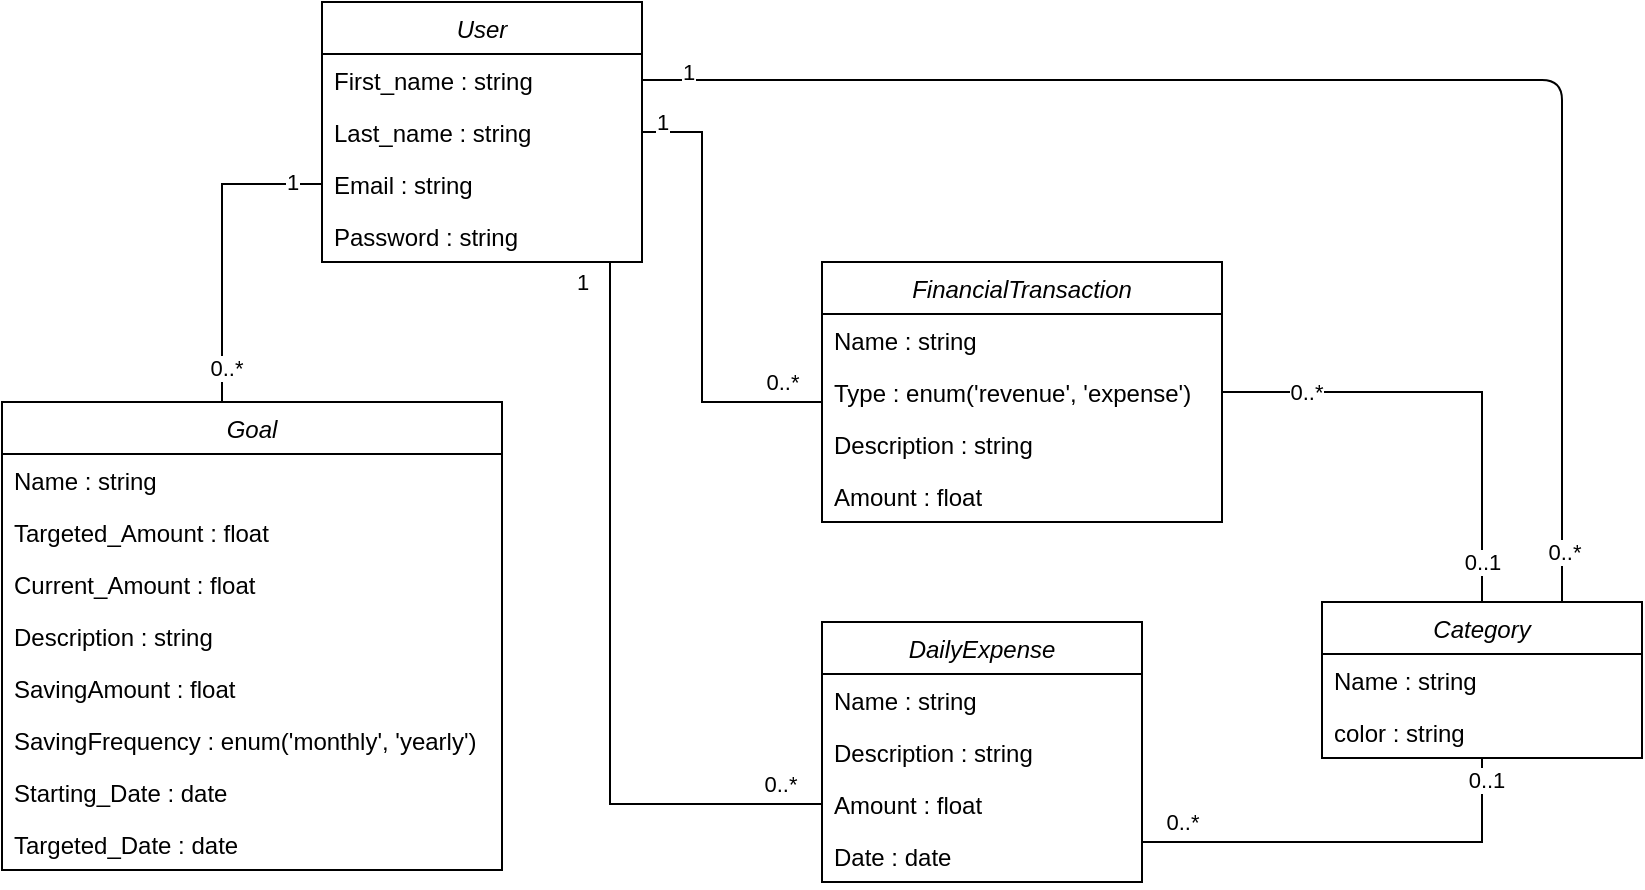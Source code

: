 <mxfile>
    <diagram id="C5RBs43oDa-KdzZeNtuy" name="Page-1">
        <mxGraphModel dx="1134" dy="1782" grid="1" gridSize="10" guides="1" tooltips="1" connect="1" arrows="1" fold="1" page="1" pageScale="1" pageWidth="827" pageHeight="1169" math="0" shadow="0">
            <root>
                <mxCell id="WIyWlLk6GJQsqaUBKTNV-0"/>
                <mxCell id="WIyWlLk6GJQsqaUBKTNV-1" parent="WIyWlLk6GJQsqaUBKTNV-0"/>
                <mxCell id="zkfFHV4jXpPFQw0GAbJ--0" value="User" style="swimlane;fontStyle=2;align=center;verticalAlign=top;childLayout=stackLayout;horizontal=1;startSize=26;horizontalStack=0;resizeParent=1;resizeLast=0;collapsible=1;marginBottom=0;rounded=0;shadow=0;strokeWidth=1;" parent="WIyWlLk6GJQsqaUBKTNV-1" vertex="1">
                    <mxGeometry x="210" y="-200" width="160" height="130" as="geometry">
                        <mxRectangle x="230" y="140" width="160" height="26" as="alternateBounds"/>
                    </mxGeometry>
                </mxCell>
                <mxCell id="zkfFHV4jXpPFQw0GAbJ--1" value="First_name : string" style="text;align=left;verticalAlign=top;spacingLeft=4;spacingRight=4;overflow=hidden;rotatable=0;points=[[0,0.5],[1,0.5]];portConstraint=eastwest;" parent="zkfFHV4jXpPFQw0GAbJ--0" vertex="1">
                    <mxGeometry y="26" width="160" height="26" as="geometry"/>
                </mxCell>
                <mxCell id="lUR_q5g7kUDjVlkvo3_j-0" value="Last_name : string" style="text;align=left;verticalAlign=top;spacingLeft=4;spacingRight=4;overflow=hidden;rotatable=0;points=[[0,0.5],[1,0.5]];portConstraint=eastwest;" parent="zkfFHV4jXpPFQw0GAbJ--0" vertex="1">
                    <mxGeometry y="52" width="160" height="26" as="geometry"/>
                </mxCell>
                <mxCell id="zkfFHV4jXpPFQw0GAbJ--3" value="Email : string" style="text;align=left;verticalAlign=top;spacingLeft=4;spacingRight=4;overflow=hidden;rotatable=0;points=[[0,0.5],[1,0.5]];portConstraint=eastwest;rounded=0;shadow=0;html=0;" parent="zkfFHV4jXpPFQw0GAbJ--0" vertex="1">
                    <mxGeometry y="78" width="160" height="26" as="geometry"/>
                </mxCell>
                <mxCell id="lUR_q5g7kUDjVlkvo3_j-2" value="Password : string" style="text;align=left;verticalAlign=top;spacingLeft=4;spacingRight=4;overflow=hidden;rotatable=0;points=[[0,0.5],[1,0.5]];portConstraint=eastwest;rounded=0;shadow=0;html=0;" parent="zkfFHV4jXpPFQw0GAbJ--0" vertex="1">
                    <mxGeometry y="104" width="160" height="26" as="geometry"/>
                </mxCell>
                <mxCell id="lUR_q5g7kUDjVlkvo3_j-3" value="FinancialTransaction" style="swimlane;fontStyle=2;align=center;verticalAlign=top;childLayout=stackLayout;horizontal=1;startSize=26;horizontalStack=0;resizeParent=1;resizeLast=0;collapsible=1;marginBottom=0;rounded=0;shadow=0;strokeWidth=1;" parent="WIyWlLk6GJQsqaUBKTNV-1" vertex="1">
                    <mxGeometry x="460" y="-70" width="200" height="130" as="geometry">
                        <mxRectangle x="230" y="140" width="160" height="26" as="alternateBounds"/>
                    </mxGeometry>
                </mxCell>
                <mxCell id="8" value="Name : string" style="text;align=left;verticalAlign=top;spacingLeft=4;spacingRight=4;overflow=hidden;rotatable=0;points=[[0,0.5],[1,0.5]];portConstraint=eastwest;" parent="lUR_q5g7kUDjVlkvo3_j-3" vertex="1">
                    <mxGeometry y="26" width="200" height="26" as="geometry"/>
                </mxCell>
                <mxCell id="11" value="Type : enum('revenue', 'expense')" style="text;align=left;verticalAlign=top;spacingLeft=4;spacingRight=4;overflow=hidden;rotatable=0;points=[[0,0.5],[1,0.5]];portConstraint=eastwest;rounded=0;shadow=0;html=0;" parent="lUR_q5g7kUDjVlkvo3_j-3" vertex="1">
                    <mxGeometry y="52" width="200" height="26" as="geometry"/>
                </mxCell>
                <mxCell id="10" value="Description : string" style="text;align=left;verticalAlign=top;spacingLeft=4;spacingRight=4;overflow=hidden;rotatable=0;points=[[0,0.5],[1,0.5]];portConstraint=eastwest;rounded=0;shadow=0;html=0;" parent="lUR_q5g7kUDjVlkvo3_j-3" vertex="1">
                    <mxGeometry y="78" width="200" height="26" as="geometry"/>
                </mxCell>
                <mxCell id="9" value="Amount : float" style="text;align=left;verticalAlign=top;spacingLeft=4;spacingRight=4;overflow=hidden;rotatable=0;points=[[0,0.5],[1,0.5]];portConstraint=eastwest;" parent="lUR_q5g7kUDjVlkvo3_j-3" vertex="1">
                    <mxGeometry y="104" width="200" height="26" as="geometry"/>
                </mxCell>
                <mxCell id="lUR_q5g7kUDjVlkvo3_j-16" style="edgeStyle=orthogonalEdgeStyle;rounded=0;orthogonalLoop=1;jettySize=auto;html=1;exitX=1;exitY=0.5;exitDx=0;exitDy=0;endArrow=none;endFill=0;entryX=0;entryY=0.5;entryDx=0;entryDy=0;" parent="WIyWlLk6GJQsqaUBKTNV-1" source="lUR_q5g7kUDjVlkvo3_j-0" target="11" edge="1">
                    <mxGeometry relative="1" as="geometry">
                        <mxPoint x="410" y="185" as="targetPoint"/>
                        <Array as="points">
                            <mxPoint x="400" y="-135"/>
                            <mxPoint x="400"/>
                            <mxPoint x="460"/>
                        </Array>
                    </mxGeometry>
                </mxCell>
                <mxCell id="lUR_q5g7kUDjVlkvo3_j-32" value="1" style="edgeLabel;html=1;align=center;verticalAlign=middle;resizable=0;points=[];" parent="lUR_q5g7kUDjVlkvo3_j-16" vertex="1" connectable="0">
                    <mxGeometry x="-0.72" relative="1" as="geometry">
                        <mxPoint x="-20" y="-7" as="offset"/>
                    </mxGeometry>
                </mxCell>
                <mxCell id="lUR_q5g7kUDjVlkvo3_j-33" value="0..*" style="edgeLabel;html=1;align=center;verticalAlign=middle;resizable=0;points=[];" parent="lUR_q5g7kUDjVlkvo3_j-16" vertex="1" connectable="0">
                    <mxGeometry x="0.757" relative="1" as="geometry">
                        <mxPoint x="3" y="-10" as="offset"/>
                    </mxGeometry>
                </mxCell>
                <mxCell id="lUR_q5g7kUDjVlkvo3_j-17" value="DailyExpense" style="swimlane;fontStyle=2;align=center;verticalAlign=top;childLayout=stackLayout;horizontal=1;startSize=26;horizontalStack=0;resizeParent=1;resizeLast=0;collapsible=1;marginBottom=0;rounded=0;shadow=0;strokeWidth=1;" parent="WIyWlLk6GJQsqaUBKTNV-1" vertex="1">
                    <mxGeometry x="460" y="110" width="160" height="130" as="geometry">
                        <mxRectangle x="460" y="110" width="160" height="26" as="alternateBounds"/>
                    </mxGeometry>
                </mxCell>
                <mxCell id="16" value="Name : string" style="text;align=left;verticalAlign=top;spacingLeft=4;spacingRight=4;overflow=hidden;rotatable=0;points=[[0,0.5],[1,0.5]];portConstraint=eastwest;" parent="lUR_q5g7kUDjVlkvo3_j-17" vertex="1">
                    <mxGeometry y="26" width="160" height="26" as="geometry"/>
                </mxCell>
                <mxCell id="18" value="Description : string" style="text;align=left;verticalAlign=top;spacingLeft=4;spacingRight=4;overflow=hidden;rotatable=0;points=[[0,0.5],[1,0.5]];portConstraint=eastwest;rounded=0;shadow=0;html=0;" parent="lUR_q5g7kUDjVlkvo3_j-17" vertex="1">
                    <mxGeometry y="52" width="160" height="26" as="geometry"/>
                </mxCell>
                <mxCell id="19" value="Amount : float" style="text;align=left;verticalAlign=top;spacingLeft=4;spacingRight=4;overflow=hidden;rotatable=0;points=[[0,0.5],[1,0.5]];portConstraint=eastwest;" parent="lUR_q5g7kUDjVlkvo3_j-17" vertex="1">
                    <mxGeometry y="78" width="160" height="26" as="geometry"/>
                </mxCell>
                <mxCell id="lUR_q5g7kUDjVlkvo3_j-22" value="Date : date" style="text;align=left;verticalAlign=top;spacingLeft=4;spacingRight=4;overflow=hidden;rotatable=0;points=[[0,0.5],[1,0.5]];portConstraint=eastwest;" parent="lUR_q5g7kUDjVlkvo3_j-17" vertex="1">
                    <mxGeometry y="104" width="160" height="26" as="geometry"/>
                </mxCell>
                <mxCell id="28" style="edgeStyle=orthogonalEdgeStyle;html=1;exitX=0.75;exitY=0;exitDx=0;exitDy=0;entryX=1;entryY=0.5;entryDx=0;entryDy=0;endArrow=none;endFill=0;" parent="WIyWlLk6GJQsqaUBKTNV-1" source="lUR_q5g7kUDjVlkvo3_j-24" target="zkfFHV4jXpPFQw0GAbJ--1" edge="1">
                    <mxGeometry relative="1" as="geometry"/>
                </mxCell>
                <mxCell id="29" value="1" style="edgeLabel;html=1;align=center;verticalAlign=middle;resizable=0;points=[];" parent="28" vertex="1" connectable="0">
                    <mxGeometry x="0.936" y="-4" relative="1" as="geometry">
                        <mxPoint as="offset"/>
                    </mxGeometry>
                </mxCell>
                <mxCell id="30" value="0..*" style="edgeLabel;html=1;align=center;verticalAlign=middle;resizable=0;points=[];" parent="28" vertex="1" connectable="0">
                    <mxGeometry x="-0.932" y="-1" relative="1" as="geometry">
                        <mxPoint y="-1" as="offset"/>
                    </mxGeometry>
                </mxCell>
                <mxCell id="lUR_q5g7kUDjVlkvo3_j-24" value="Category" style="swimlane;fontStyle=2;align=center;verticalAlign=top;childLayout=stackLayout;horizontal=1;startSize=26;horizontalStack=0;resizeParent=1;resizeLast=0;collapsible=1;marginBottom=0;rounded=0;shadow=0;strokeWidth=1;" parent="WIyWlLk6GJQsqaUBKTNV-1" vertex="1">
                    <mxGeometry x="710" y="100" width="160" height="78" as="geometry">
                        <mxRectangle x="230" y="140" width="160" height="26" as="alternateBounds"/>
                    </mxGeometry>
                </mxCell>
                <mxCell id="lUR_q5g7kUDjVlkvo3_j-25" value="Name : string" style="text;align=left;verticalAlign=top;spacingLeft=4;spacingRight=4;overflow=hidden;rotatable=0;points=[[0,0.5],[1,0.5]];portConstraint=eastwest;" parent="lUR_q5g7kUDjVlkvo3_j-24" vertex="1">
                    <mxGeometry y="26" width="160" height="26" as="geometry"/>
                </mxCell>
                <mxCell id="31" value="color : string" style="text;align=left;verticalAlign=top;spacingLeft=4;spacingRight=4;overflow=hidden;rotatable=0;points=[[0,0.5],[1,0.5]];portConstraint=eastwest;" parent="lUR_q5g7kUDjVlkvo3_j-24" vertex="1">
                    <mxGeometry y="52" width="160" height="26" as="geometry"/>
                </mxCell>
                <mxCell id="lUR_q5g7kUDjVlkvo3_j-26" style="edgeStyle=orthogonalEdgeStyle;rounded=0;orthogonalLoop=1;jettySize=auto;html=1;exitX=0.5;exitY=0;exitDx=0;exitDy=0;endArrow=none;endFill=0;entryX=1;entryY=0.5;entryDx=0;entryDy=0;" parent="WIyWlLk6GJQsqaUBKTNV-1" source="lUR_q5g7kUDjVlkvo3_j-24" target="11" edge="1">
                    <mxGeometry relative="1" as="geometry">
                        <mxPoint x="570" y="159" as="targetPoint"/>
                        <Array as="points">
                            <mxPoint x="790" y="-5"/>
                        </Array>
                    </mxGeometry>
                </mxCell>
                <mxCell id="lUR_q5g7kUDjVlkvo3_j-29" value="0..1" style="edgeLabel;html=1;align=center;verticalAlign=middle;resizable=0;points=[];" parent="lUR_q5g7kUDjVlkvo3_j-26" vertex="1" connectable="0">
                    <mxGeometry x="-0.572" y="-1" relative="1" as="geometry">
                        <mxPoint x="-1" y="30" as="offset"/>
                    </mxGeometry>
                </mxCell>
                <mxCell id="lUR_q5g7kUDjVlkvo3_j-30" value="0..*" style="edgeLabel;html=1;align=center;verticalAlign=middle;resizable=0;points=[];" parent="lUR_q5g7kUDjVlkvo3_j-26" vertex="1" connectable="0">
                    <mxGeometry x="0.645" relative="1" as="geometry">
                        <mxPoint as="offset"/>
                    </mxGeometry>
                </mxCell>
                <mxCell id="fHduGeoNbXyBaEoGMSQH-10" style="edgeStyle=orthogonalEdgeStyle;rounded=0;orthogonalLoop=1;jettySize=auto;html=1;entryX=0;entryY=0.5;entryDx=0;entryDy=0;endArrow=none;endFill=0;" parent="WIyWlLk6GJQsqaUBKTNV-1" source="fHduGeoNbXyBaEoGMSQH-0" target="zkfFHV4jXpPFQw0GAbJ--3" edge="1">
                    <mxGeometry relative="1" as="geometry">
                        <Array as="points">
                            <mxPoint x="160" y="-109"/>
                        </Array>
                    </mxGeometry>
                </mxCell>
                <mxCell id="fHduGeoNbXyBaEoGMSQH-11" value="1" style="edgeLabel;html=1;align=center;verticalAlign=middle;resizable=0;points=[];" parent="fHduGeoNbXyBaEoGMSQH-10" vertex="1" connectable="0">
                    <mxGeometry x="0.802" y="1" relative="1" as="geometry">
                        <mxPoint as="offset"/>
                    </mxGeometry>
                </mxCell>
                <mxCell id="fHduGeoNbXyBaEoGMSQH-12" value="0..*" style="edgeLabel;html=1;align=center;verticalAlign=middle;resizable=0;points=[];" parent="fHduGeoNbXyBaEoGMSQH-10" vertex="1" connectable="0">
                    <mxGeometry x="-0.783" y="-2" relative="1" as="geometry">
                        <mxPoint as="offset"/>
                    </mxGeometry>
                </mxCell>
                <mxCell id="fHduGeoNbXyBaEoGMSQH-0" value="Goal" style="swimlane;fontStyle=2;align=center;verticalAlign=top;childLayout=stackLayout;horizontal=1;startSize=26;horizontalStack=0;resizeParent=1;resizeLast=0;collapsible=1;marginBottom=0;rounded=0;shadow=0;strokeWidth=1;" parent="WIyWlLk6GJQsqaUBKTNV-1" vertex="1">
                    <mxGeometry x="50" width="250" height="234" as="geometry">
                        <mxRectangle x="230" y="140" width="160" height="26" as="alternateBounds"/>
                    </mxGeometry>
                </mxCell>
                <mxCell id="fHduGeoNbXyBaEoGMSQH-1" value="Name : string" style="text;align=left;verticalAlign=top;spacingLeft=4;spacingRight=4;overflow=hidden;rotatable=0;points=[[0,0.5],[1,0.5]];portConstraint=eastwest;" parent="fHduGeoNbXyBaEoGMSQH-0" vertex="1">
                    <mxGeometry y="26" width="250" height="26" as="geometry"/>
                </mxCell>
                <mxCell id="fHduGeoNbXyBaEoGMSQH-2" value="Targeted_Amount : float" style="text;align=left;verticalAlign=top;spacingLeft=4;spacingRight=4;overflow=hidden;rotatable=0;points=[[0,0.5],[1,0.5]];portConstraint=eastwest;" parent="fHduGeoNbXyBaEoGMSQH-0" vertex="1">
                    <mxGeometry y="52" width="250" height="26" as="geometry"/>
                </mxCell>
                <mxCell id="fHduGeoNbXyBaEoGMSQH-9" value="Current_Amount : float" style="text;align=left;verticalAlign=top;spacingLeft=4;spacingRight=4;overflow=hidden;rotatable=0;points=[[0,0.5],[1,0.5]];portConstraint=eastwest;" parent="fHduGeoNbXyBaEoGMSQH-0" vertex="1">
                    <mxGeometry y="78" width="250" height="26" as="geometry"/>
                </mxCell>
                <mxCell id="fHduGeoNbXyBaEoGMSQH-3" value="Description : string" style="text;align=left;verticalAlign=top;spacingLeft=4;spacingRight=4;overflow=hidden;rotatable=0;points=[[0,0.5],[1,0.5]];portConstraint=eastwest;rounded=0;shadow=0;html=0;" parent="fHduGeoNbXyBaEoGMSQH-0" vertex="1">
                    <mxGeometry y="104" width="250" height="26" as="geometry"/>
                </mxCell>
                <mxCell id="fHduGeoNbXyBaEoGMSQH-13" value="SavingAmount : float" style="text;align=left;verticalAlign=top;spacingLeft=4;spacingRight=4;overflow=hidden;rotatable=0;points=[[0,0.5],[1,0.5]];portConstraint=eastwest;rounded=0;shadow=0;html=0;" parent="fHduGeoNbXyBaEoGMSQH-0" vertex="1">
                    <mxGeometry y="130" width="250" height="26" as="geometry"/>
                </mxCell>
                <mxCell id="fHduGeoNbXyBaEoGMSQH-16" value="SavingFrequency : enum('monthly', 'yearly')" style="text;align=left;verticalAlign=top;spacingLeft=4;spacingRight=4;overflow=hidden;rotatable=0;points=[[0,0.5],[1,0.5]];portConstraint=eastwest;rounded=0;shadow=0;html=0;" parent="fHduGeoNbXyBaEoGMSQH-0" vertex="1">
                    <mxGeometry y="156" width="250" height="26" as="geometry"/>
                </mxCell>
                <mxCell id="32" value="Starting_Date : date" style="text;align=left;verticalAlign=top;spacingLeft=4;spacingRight=4;overflow=hidden;rotatable=0;points=[[0,0.5],[1,0.5]];portConstraint=eastwest;rounded=0;shadow=0;html=0;" parent="fHduGeoNbXyBaEoGMSQH-0" vertex="1">
                    <mxGeometry y="182" width="250" height="26" as="geometry"/>
                </mxCell>
                <mxCell id="fHduGeoNbXyBaEoGMSQH-14" value="Targeted_Date : date" style="text;align=left;verticalAlign=top;spacingLeft=4;spacingRight=4;overflow=hidden;rotatable=0;points=[[0,0.5],[1,0.5]];portConstraint=eastwest;rounded=0;shadow=0;html=0;" parent="fHduGeoNbXyBaEoGMSQH-0" vertex="1">
                    <mxGeometry y="208" width="250" height="26" as="geometry"/>
                </mxCell>
                <mxCell id="22" style="edgeStyle=orthogonalEdgeStyle;rounded=0;orthogonalLoop=1;jettySize=auto;html=1;endArrow=none;endFill=0;entryX=0;entryY=0.5;entryDx=0;entryDy=0;" parent="WIyWlLk6GJQsqaUBKTNV-1" source="lUR_q5g7kUDjVlkvo3_j-2" edge="1">
                    <mxGeometry relative="1" as="geometry">
                        <mxPoint x="324" y="-10.0" as="sourcePoint"/>
                        <mxPoint x="460" y="201.0" as="targetPoint"/>
                        <Array as="points">
                            <mxPoint x="354" y="201"/>
                        </Array>
                    </mxGeometry>
                </mxCell>
                <mxCell id="23" value="1" style="edgeLabel;html=1;align=center;verticalAlign=middle;resizable=0;points=[];" parent="22" vertex="1" connectable="0">
                    <mxGeometry x="-0.72" relative="1" as="geometry">
                        <mxPoint x="-14" y="-43" as="offset"/>
                    </mxGeometry>
                </mxCell>
                <mxCell id="24" value="0..*" style="edgeLabel;html=1;align=center;verticalAlign=middle;resizable=0;points=[];" parent="22" vertex="1" connectable="0">
                    <mxGeometry x="0.757" relative="1" as="geometry">
                        <mxPoint x="25" y="-10" as="offset"/>
                    </mxGeometry>
                </mxCell>
                <mxCell id="25" style="edgeStyle=orthogonalEdgeStyle;rounded=0;orthogonalLoop=1;jettySize=auto;html=1;exitX=0.5;exitY=1;exitDx=0;exitDy=0;endArrow=none;endFill=0;" parent="WIyWlLk6GJQsqaUBKTNV-1" source="lUR_q5g7kUDjVlkvo3_j-24" target="lUR_q5g7kUDjVlkvo3_j-22" edge="1">
                    <mxGeometry relative="1" as="geometry">
                        <mxPoint x="837" y="185" as="sourcePoint"/>
                        <mxPoint x="620" y="201.0" as="targetPoint"/>
                        <Array as="points">
                            <mxPoint x="790" y="220"/>
                        </Array>
                    </mxGeometry>
                </mxCell>
                <mxCell id="26" value="0..1" style="edgeLabel;html=1;align=center;verticalAlign=middle;resizable=0;points=[];" parent="25" vertex="1" connectable="0">
                    <mxGeometry x="-0.572" y="-1" relative="1" as="geometry">
                        <mxPoint x="5" y="-30" as="offset"/>
                    </mxGeometry>
                </mxCell>
                <mxCell id="27" value="0..*" style="edgeLabel;html=1;align=center;verticalAlign=middle;resizable=0;points=[];" parent="25" vertex="1" connectable="0">
                    <mxGeometry x="0.645" relative="1" as="geometry">
                        <mxPoint x="-18" y="-10" as="offset"/>
                    </mxGeometry>
                </mxCell>
            </root>
        </mxGraphModel>
    </diagram>
</mxfile>